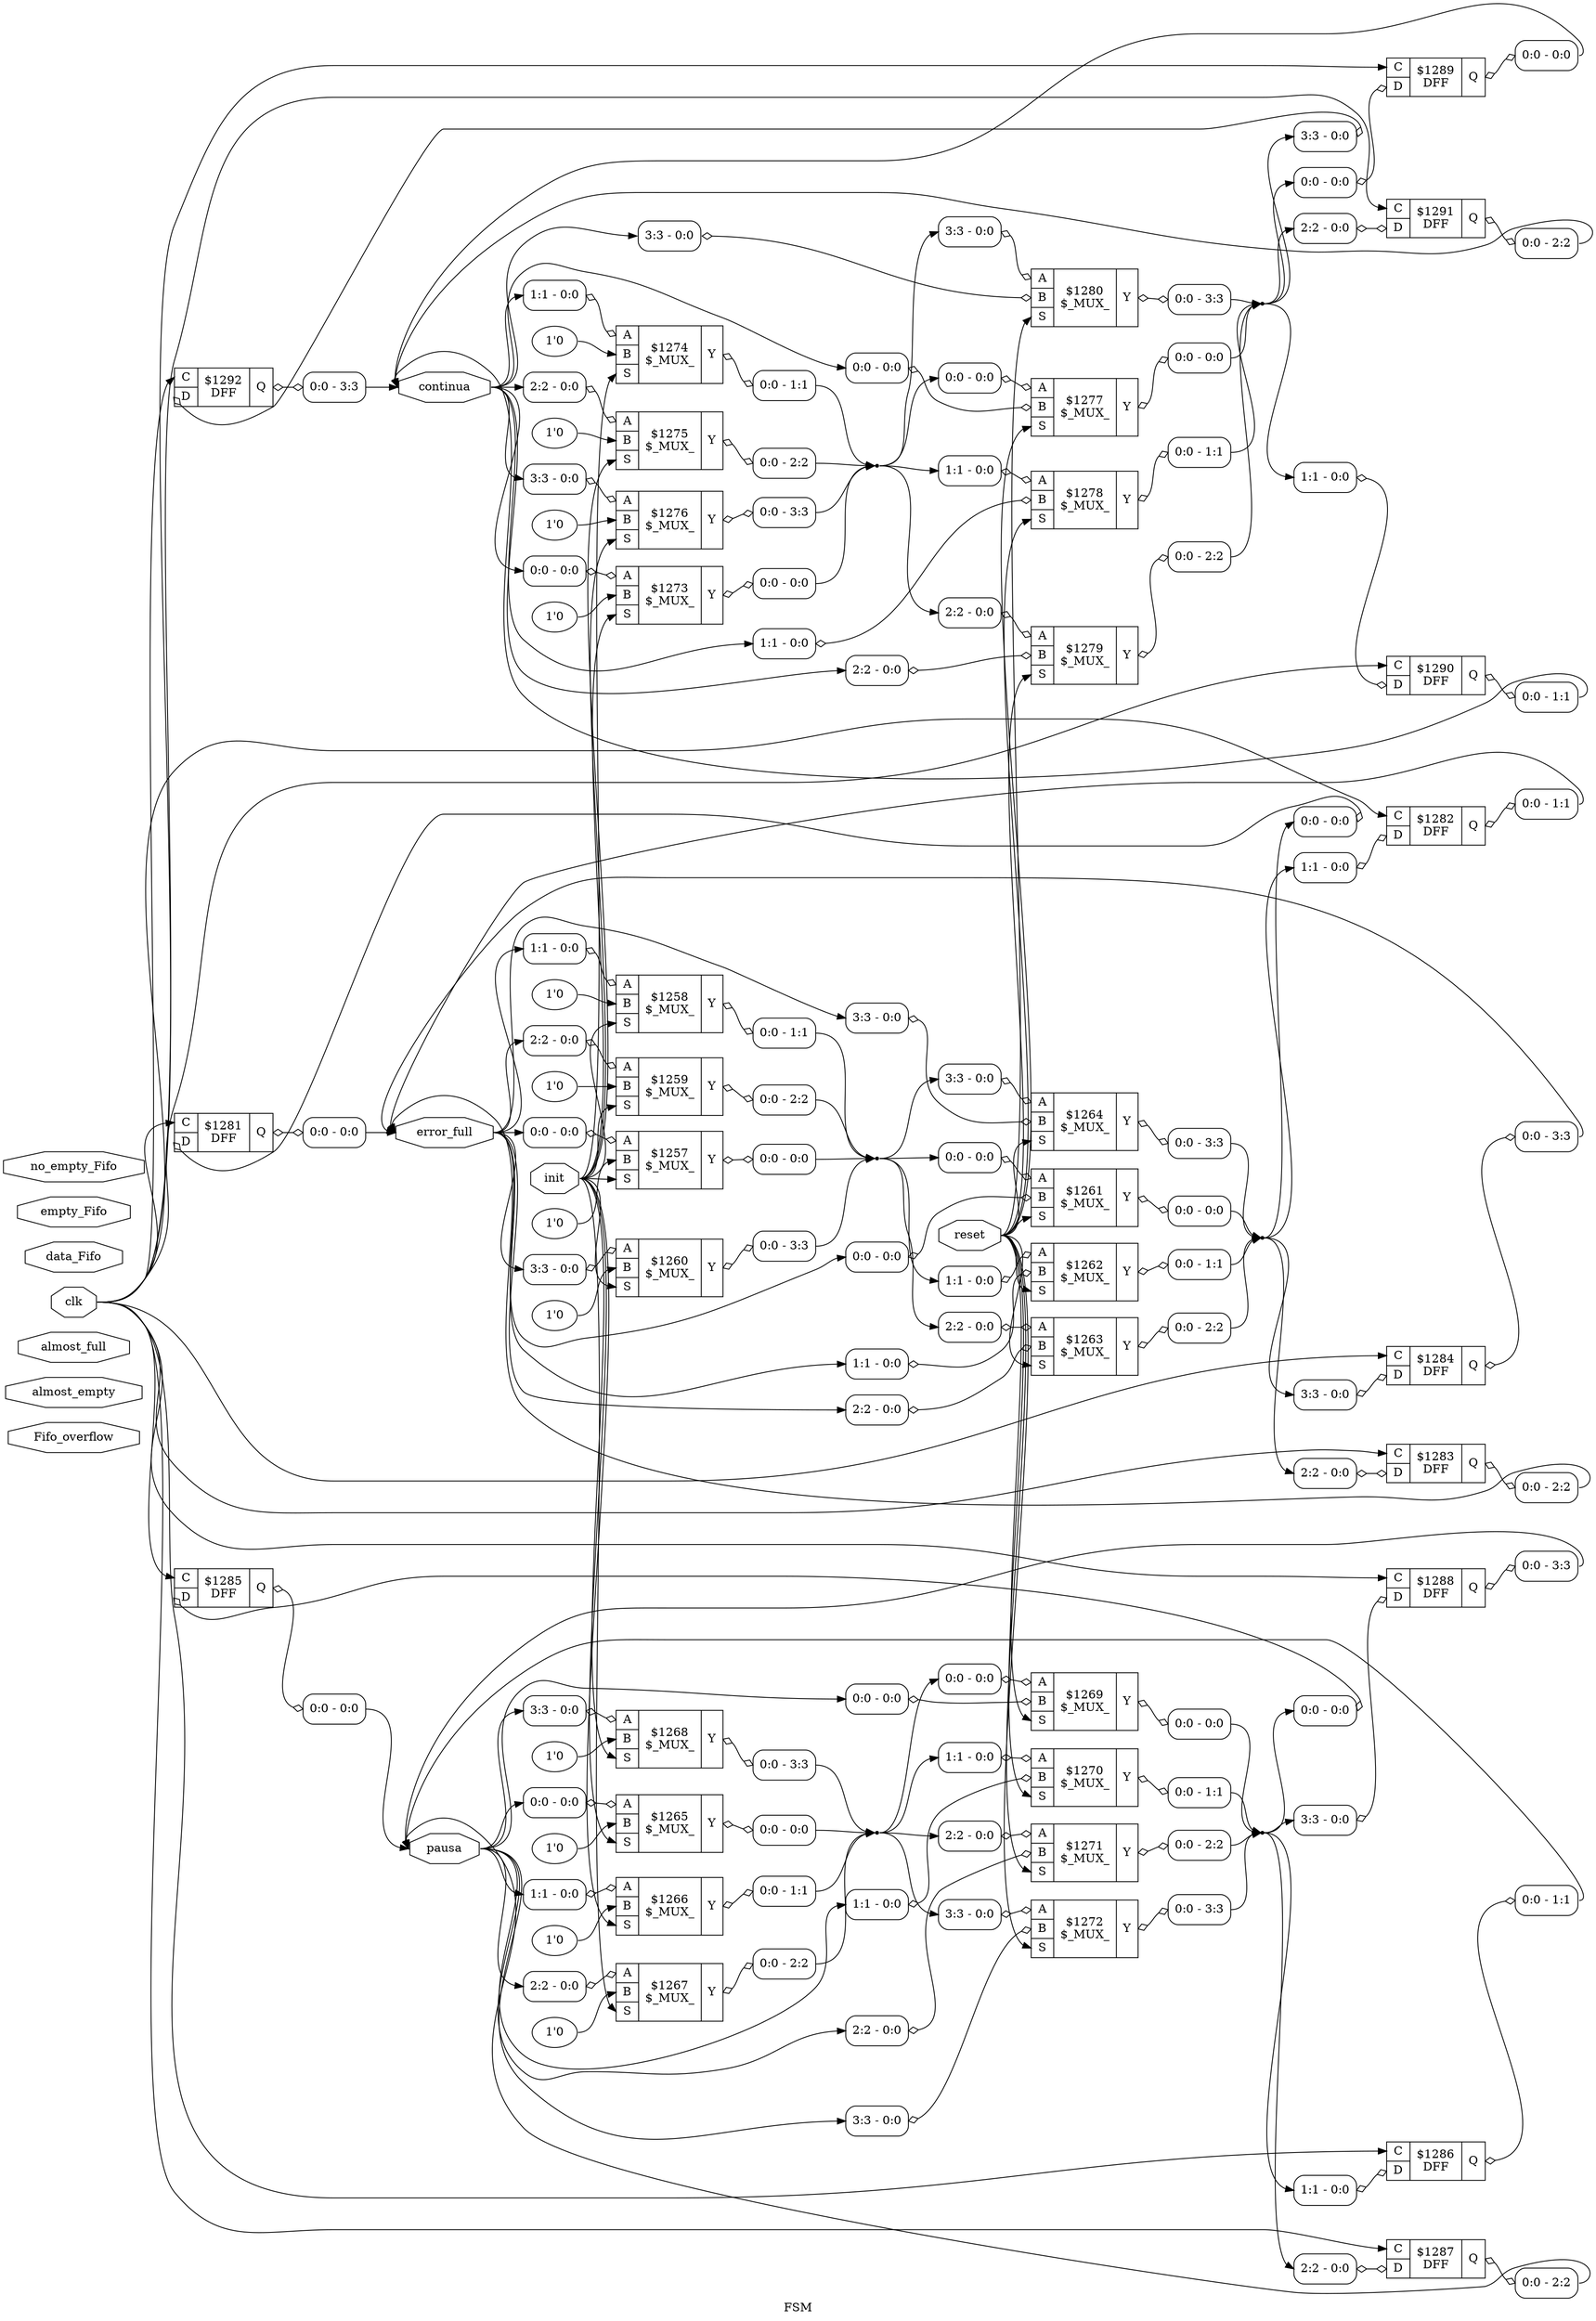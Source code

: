 digraph "FSM" {
label="FSM";
rankdir="LR";
remincross=true;
n8 [ shape=octagon, label="Fifo_overflow", color="black", fontcolor="black" ];
n9 [ shape=octagon, label="almost_empty", color="black", fontcolor="black" ];
n10 [ shape=octagon, label="almost_full", color="black", fontcolor="black" ];
n11 [ shape=octagon, label="clk", color="black", fontcolor="black" ];
n12 [ shape=octagon, label="continua", color="black", fontcolor="black" ];
n13 [ shape=octagon, label="data_Fifo", color="black", fontcolor="black" ];
n14 [ shape=octagon, label="empty_Fifo", color="black", fontcolor="black" ];
n15 [ shape=octagon, label="error_full", color="black", fontcolor="black" ];
n16 [ shape=octagon, label="init", color="black", fontcolor="black" ];
n17 [ shape=octagon, label="no_empty_Fifo", color="black", fontcolor="black" ];
n18 [ shape=octagon, label="pausa", color="black", fontcolor="black" ];
n19 [ shape=octagon, label="reset", color="black", fontcolor="black" ];
c23 [ shape=record, label="{{<p20> C|<p21> D}|$1292\nDFF|{<p22> Q}}" ];
x0 [ shape=record, style=rounded, label="<s0> 0:0 - 3:3 " ];
c23:p22:e -> x0:w [arrowhead=odiamond, arrowtail=odiamond, dir=both, color="black", label=""];
x1 [ shape=record, style=rounded, label="<s0> 3:3 - 0:0 " ];
x1:e -> c23:p21:w [arrowhead=odiamond, arrowtail=odiamond, dir=both, color="black", label=""];
v3 [ label="1'0" ];
c28 [ shape=record, label="{{<p24> A|<p25> B|<p26> S}|$1258\n$_MUX_|{<p27> Y}}" ];
x2 [ shape=record, style=rounded, label="<s0> 1:1 - 0:0 " ];
x2:e -> c28:p24:w [arrowhead=odiamond, arrowtail=odiamond, dir=both, color="black", label=""];
x4 [ shape=record, style=rounded, label="<s0> 0:0 - 1:1 " ];
c28:p27:e -> x4:w [arrowhead=odiamond, arrowtail=odiamond, dir=both, color="black", label=""];
v6 [ label="1'0" ];
c29 [ shape=record, label="{{<p24> A|<p25> B|<p26> S}|$1259\n$_MUX_|{<p27> Y}}" ];
x5 [ shape=record, style=rounded, label="<s0> 2:2 - 0:0 " ];
x5:e -> c29:p24:w [arrowhead=odiamond, arrowtail=odiamond, dir=both, color="black", label=""];
x7 [ shape=record, style=rounded, label="<s0> 0:0 - 2:2 " ];
c29:p27:e -> x7:w [arrowhead=odiamond, arrowtail=odiamond, dir=both, color="black", label=""];
v9 [ label="1'0" ];
c30 [ shape=record, label="{{<p24> A|<p25> B|<p26> S}|$1260\n$_MUX_|{<p27> Y}}" ];
x8 [ shape=record, style=rounded, label="<s0> 3:3 - 0:0 " ];
x8:e -> c30:p24:w [arrowhead=odiamond, arrowtail=odiamond, dir=both, color="black", label=""];
x10 [ shape=record, style=rounded, label="<s0> 0:0 - 3:3 " ];
c30:p27:e -> x10:w [arrowhead=odiamond, arrowtail=odiamond, dir=both, color="black", label=""];
c31 [ shape=record, label="{{<p24> A|<p25> B|<p26> S}|$1261\n$_MUX_|{<p27> Y}}" ];
x11 [ shape=record, style=rounded, label="<s0> 0:0 - 0:0 " ];
x11:e -> c31:p24:w [arrowhead=odiamond, arrowtail=odiamond, dir=both, color="black", label=""];
x12 [ shape=record, style=rounded, label="<s0> 0:0 - 0:0 " ];
x12:e -> c31:p25:w [arrowhead=odiamond, arrowtail=odiamond, dir=both, color="black", label=""];
x13 [ shape=record, style=rounded, label="<s0> 0:0 - 0:0 " ];
c31:p27:e -> x13:w [arrowhead=odiamond, arrowtail=odiamond, dir=both, color="black", label=""];
c32 [ shape=record, label="{{<p24> A|<p25> B|<p26> S}|$1262\n$_MUX_|{<p27> Y}}" ];
x14 [ shape=record, style=rounded, label="<s0> 1:1 - 0:0 " ];
x14:e -> c32:p24:w [arrowhead=odiamond, arrowtail=odiamond, dir=both, color="black", label=""];
x15 [ shape=record, style=rounded, label="<s0> 1:1 - 0:0 " ];
x15:e -> c32:p25:w [arrowhead=odiamond, arrowtail=odiamond, dir=both, color="black", label=""];
x16 [ shape=record, style=rounded, label="<s0> 0:0 - 1:1 " ];
c32:p27:e -> x16:w [arrowhead=odiamond, arrowtail=odiamond, dir=both, color="black", label=""];
c33 [ shape=record, label="{{<p24> A|<p25> B|<p26> S}|$1263\n$_MUX_|{<p27> Y}}" ];
x17 [ shape=record, style=rounded, label="<s0> 2:2 - 0:0 " ];
x17:e -> c33:p24:w [arrowhead=odiamond, arrowtail=odiamond, dir=both, color="black", label=""];
x18 [ shape=record, style=rounded, label="<s0> 2:2 - 0:0 " ];
x18:e -> c33:p25:w [arrowhead=odiamond, arrowtail=odiamond, dir=both, color="black", label=""];
x19 [ shape=record, style=rounded, label="<s0> 0:0 - 2:2 " ];
c33:p27:e -> x19:w [arrowhead=odiamond, arrowtail=odiamond, dir=both, color="black", label=""];
c34 [ shape=record, label="{{<p24> A|<p25> B|<p26> S}|$1264\n$_MUX_|{<p27> Y}}" ];
x20 [ shape=record, style=rounded, label="<s0> 3:3 - 0:0 " ];
x20:e -> c34:p24:w [arrowhead=odiamond, arrowtail=odiamond, dir=both, color="black", label=""];
x21 [ shape=record, style=rounded, label="<s0> 3:3 - 0:0 " ];
x21:e -> c34:p25:w [arrowhead=odiamond, arrowtail=odiamond, dir=both, color="black", label=""];
x22 [ shape=record, style=rounded, label="<s0> 0:0 - 3:3 " ];
c34:p27:e -> x22:w [arrowhead=odiamond, arrowtail=odiamond, dir=both, color="black", label=""];
v24 [ label="1'0" ];
c35 [ shape=record, label="{{<p24> A|<p25> B|<p26> S}|$1265\n$_MUX_|{<p27> Y}}" ];
x23 [ shape=record, style=rounded, label="<s0> 0:0 - 0:0 " ];
x23:e -> c35:p24:w [arrowhead=odiamond, arrowtail=odiamond, dir=both, color="black", label=""];
x25 [ shape=record, style=rounded, label="<s0> 0:0 - 0:0 " ];
c35:p27:e -> x25:w [arrowhead=odiamond, arrowtail=odiamond, dir=both, color="black", label=""];
v27 [ label="1'0" ];
c36 [ shape=record, label="{{<p24> A|<p25> B|<p26> S}|$1266\n$_MUX_|{<p27> Y}}" ];
x26 [ shape=record, style=rounded, label="<s0> 1:1 - 0:0 " ];
x26:e -> c36:p24:w [arrowhead=odiamond, arrowtail=odiamond, dir=both, color="black", label=""];
x28 [ shape=record, style=rounded, label="<s0> 0:0 - 1:1 " ];
c36:p27:e -> x28:w [arrowhead=odiamond, arrowtail=odiamond, dir=both, color="black", label=""];
v30 [ label="1'0" ];
c37 [ shape=record, label="{{<p24> A|<p25> B|<p26> S}|$1267\n$_MUX_|{<p27> Y}}" ];
x29 [ shape=record, style=rounded, label="<s0> 2:2 - 0:0 " ];
x29:e -> c37:p24:w [arrowhead=odiamond, arrowtail=odiamond, dir=both, color="black", label=""];
x31 [ shape=record, style=rounded, label="<s0> 0:0 - 2:2 " ];
c37:p27:e -> x31:w [arrowhead=odiamond, arrowtail=odiamond, dir=both, color="black", label=""];
v33 [ label="1'0" ];
c38 [ shape=record, label="{{<p24> A|<p25> B|<p26> S}|$1268\n$_MUX_|{<p27> Y}}" ];
x32 [ shape=record, style=rounded, label="<s0> 3:3 - 0:0 " ];
x32:e -> c38:p24:w [arrowhead=odiamond, arrowtail=odiamond, dir=both, color="black", label=""];
x34 [ shape=record, style=rounded, label="<s0> 0:0 - 3:3 " ];
c38:p27:e -> x34:w [arrowhead=odiamond, arrowtail=odiamond, dir=both, color="black", label=""];
c39 [ shape=record, label="{{<p24> A|<p25> B|<p26> S}|$1269\n$_MUX_|{<p27> Y}}" ];
x35 [ shape=record, style=rounded, label="<s0> 0:0 - 0:0 " ];
x35:e -> c39:p24:w [arrowhead=odiamond, arrowtail=odiamond, dir=both, color="black", label=""];
x36 [ shape=record, style=rounded, label="<s0> 0:0 - 0:0 " ];
x36:e -> c39:p25:w [arrowhead=odiamond, arrowtail=odiamond, dir=both, color="black", label=""];
x37 [ shape=record, style=rounded, label="<s0> 0:0 - 0:0 " ];
c39:p27:e -> x37:w [arrowhead=odiamond, arrowtail=odiamond, dir=both, color="black", label=""];
c40 [ shape=record, label="{{<p24> A|<p25> B|<p26> S}|$1270\n$_MUX_|{<p27> Y}}" ];
x38 [ shape=record, style=rounded, label="<s0> 1:1 - 0:0 " ];
x38:e -> c40:p24:w [arrowhead=odiamond, arrowtail=odiamond, dir=both, color="black", label=""];
x39 [ shape=record, style=rounded, label="<s0> 1:1 - 0:0 " ];
x39:e -> c40:p25:w [arrowhead=odiamond, arrowtail=odiamond, dir=both, color="black", label=""];
x40 [ shape=record, style=rounded, label="<s0> 0:0 - 1:1 " ];
c40:p27:e -> x40:w [arrowhead=odiamond, arrowtail=odiamond, dir=both, color="black", label=""];
c41 [ shape=record, label="{{<p24> A|<p25> B|<p26> S}|$1271\n$_MUX_|{<p27> Y}}" ];
x41 [ shape=record, style=rounded, label="<s0> 2:2 - 0:0 " ];
x41:e -> c41:p24:w [arrowhead=odiamond, arrowtail=odiamond, dir=both, color="black", label=""];
x42 [ shape=record, style=rounded, label="<s0> 2:2 - 0:0 " ];
x42:e -> c41:p25:w [arrowhead=odiamond, arrowtail=odiamond, dir=both, color="black", label=""];
x43 [ shape=record, style=rounded, label="<s0> 0:0 - 2:2 " ];
c41:p27:e -> x43:w [arrowhead=odiamond, arrowtail=odiamond, dir=both, color="black", label=""];
c42 [ shape=record, label="{{<p24> A|<p25> B|<p26> S}|$1272\n$_MUX_|{<p27> Y}}" ];
x44 [ shape=record, style=rounded, label="<s0> 3:3 - 0:0 " ];
x44:e -> c42:p24:w [arrowhead=odiamond, arrowtail=odiamond, dir=both, color="black", label=""];
x45 [ shape=record, style=rounded, label="<s0> 3:3 - 0:0 " ];
x45:e -> c42:p25:w [arrowhead=odiamond, arrowtail=odiamond, dir=both, color="black", label=""];
x46 [ shape=record, style=rounded, label="<s0> 0:0 - 3:3 " ];
c42:p27:e -> x46:w [arrowhead=odiamond, arrowtail=odiamond, dir=both, color="black", label=""];
v48 [ label="1'0" ];
c43 [ shape=record, label="{{<p24> A|<p25> B|<p26> S}|$1273\n$_MUX_|{<p27> Y}}" ];
x47 [ shape=record, style=rounded, label="<s0> 0:0 - 0:0 " ];
x47:e -> c43:p24:w [arrowhead=odiamond, arrowtail=odiamond, dir=both, color="black", label=""];
x49 [ shape=record, style=rounded, label="<s0> 0:0 - 0:0 " ];
c43:p27:e -> x49:w [arrowhead=odiamond, arrowtail=odiamond, dir=both, color="black", label=""];
v51 [ label="1'0" ];
c44 [ shape=record, label="{{<p24> A|<p25> B|<p26> S}|$1274\n$_MUX_|{<p27> Y}}" ];
x50 [ shape=record, style=rounded, label="<s0> 1:1 - 0:0 " ];
x50:e -> c44:p24:w [arrowhead=odiamond, arrowtail=odiamond, dir=both, color="black", label=""];
x52 [ shape=record, style=rounded, label="<s0> 0:0 - 1:1 " ];
c44:p27:e -> x52:w [arrowhead=odiamond, arrowtail=odiamond, dir=both, color="black", label=""];
v54 [ label="1'0" ];
c45 [ shape=record, label="{{<p24> A|<p25> B|<p26> S}|$1275\n$_MUX_|{<p27> Y}}" ];
x53 [ shape=record, style=rounded, label="<s0> 2:2 - 0:0 " ];
x53:e -> c45:p24:w [arrowhead=odiamond, arrowtail=odiamond, dir=both, color="black", label=""];
x55 [ shape=record, style=rounded, label="<s0> 0:0 - 2:2 " ];
c45:p27:e -> x55:w [arrowhead=odiamond, arrowtail=odiamond, dir=both, color="black", label=""];
v57 [ label="1'0" ];
c46 [ shape=record, label="{{<p24> A|<p25> B|<p26> S}|$1276\n$_MUX_|{<p27> Y}}" ];
x56 [ shape=record, style=rounded, label="<s0> 3:3 - 0:0 " ];
x56:e -> c46:p24:w [arrowhead=odiamond, arrowtail=odiamond, dir=both, color="black", label=""];
x58 [ shape=record, style=rounded, label="<s0> 0:0 - 3:3 " ];
c46:p27:e -> x58:w [arrowhead=odiamond, arrowtail=odiamond, dir=both, color="black", label=""];
c47 [ shape=record, label="{{<p24> A|<p25> B|<p26> S}|$1277\n$_MUX_|{<p27> Y}}" ];
x59 [ shape=record, style=rounded, label="<s0> 0:0 - 0:0 " ];
x59:e -> c47:p24:w [arrowhead=odiamond, arrowtail=odiamond, dir=both, color="black", label=""];
x60 [ shape=record, style=rounded, label="<s0> 0:0 - 0:0 " ];
x60:e -> c47:p25:w [arrowhead=odiamond, arrowtail=odiamond, dir=both, color="black", label=""];
x61 [ shape=record, style=rounded, label="<s0> 0:0 - 0:0 " ];
c47:p27:e -> x61:w [arrowhead=odiamond, arrowtail=odiamond, dir=both, color="black", label=""];
c48 [ shape=record, label="{{<p24> A|<p25> B|<p26> S}|$1278\n$_MUX_|{<p27> Y}}" ];
x62 [ shape=record, style=rounded, label="<s0> 1:1 - 0:0 " ];
x62:e -> c48:p24:w [arrowhead=odiamond, arrowtail=odiamond, dir=both, color="black", label=""];
x63 [ shape=record, style=rounded, label="<s0> 1:1 - 0:0 " ];
x63:e -> c48:p25:w [arrowhead=odiamond, arrowtail=odiamond, dir=both, color="black", label=""];
x64 [ shape=record, style=rounded, label="<s0> 0:0 - 1:1 " ];
c48:p27:e -> x64:w [arrowhead=odiamond, arrowtail=odiamond, dir=both, color="black", label=""];
c49 [ shape=record, label="{{<p24> A|<p25> B|<p26> S}|$1279\n$_MUX_|{<p27> Y}}" ];
x65 [ shape=record, style=rounded, label="<s0> 2:2 - 0:0 " ];
x65:e -> c49:p24:w [arrowhead=odiamond, arrowtail=odiamond, dir=both, color="black", label=""];
x66 [ shape=record, style=rounded, label="<s0> 2:2 - 0:0 " ];
x66:e -> c49:p25:w [arrowhead=odiamond, arrowtail=odiamond, dir=both, color="black", label=""];
x67 [ shape=record, style=rounded, label="<s0> 0:0 - 2:2 " ];
c49:p27:e -> x67:w [arrowhead=odiamond, arrowtail=odiamond, dir=both, color="black", label=""];
c50 [ shape=record, label="{{<p24> A|<p25> B|<p26> S}|$1280\n$_MUX_|{<p27> Y}}" ];
x68 [ shape=record, style=rounded, label="<s0> 3:3 - 0:0 " ];
x68:e -> c50:p24:w [arrowhead=odiamond, arrowtail=odiamond, dir=both, color="black", label=""];
x69 [ shape=record, style=rounded, label="<s0> 3:3 - 0:0 " ];
x69:e -> c50:p25:w [arrowhead=odiamond, arrowtail=odiamond, dir=both, color="black", label=""];
x70 [ shape=record, style=rounded, label="<s0> 0:0 - 3:3 " ];
c50:p27:e -> x70:w [arrowhead=odiamond, arrowtail=odiamond, dir=both, color="black", label=""];
v72 [ label="1'0" ];
c51 [ shape=record, label="{{<p24> A|<p25> B|<p26> S}|$1257\n$_MUX_|{<p27> Y}}" ];
x71 [ shape=record, style=rounded, label="<s0> 0:0 - 0:0 " ];
x71:e -> c51:p24:w [arrowhead=odiamond, arrowtail=odiamond, dir=both, color="black", label=""];
x73 [ shape=record, style=rounded, label="<s0> 0:0 - 0:0 " ];
c51:p27:e -> x73:w [arrowhead=odiamond, arrowtail=odiamond, dir=both, color="black", label=""];
c52 [ shape=record, label="{{<p20> C|<p21> D}|$1281\nDFF|{<p22> Q}}" ];
x74 [ shape=record, style=rounded, label="<s0> 0:0 - 0:0 " ];
c52:p22:e -> x74:w [arrowhead=odiamond, arrowtail=odiamond, dir=both, color="black", label=""];
x75 [ shape=record, style=rounded, label="<s0> 0:0 - 0:0 " ];
x75:e -> c52:p21:w [arrowhead=odiamond, arrowtail=odiamond, dir=both, color="black", label=""];
c53 [ shape=record, label="{{<p20> C|<p21> D}|$1282\nDFF|{<p22> Q}}" ];
x76 [ shape=record, style=rounded, label="<s0> 0:0 - 1:1 " ];
c53:p22:e -> x76:w [arrowhead=odiamond, arrowtail=odiamond, dir=both, color="black", label=""];
x77 [ shape=record, style=rounded, label="<s0> 1:1 - 0:0 " ];
x77:e -> c53:p21:w [arrowhead=odiamond, arrowtail=odiamond, dir=both, color="black", label=""];
c54 [ shape=record, label="{{<p20> C|<p21> D}|$1283\nDFF|{<p22> Q}}" ];
x78 [ shape=record, style=rounded, label="<s0> 0:0 - 2:2 " ];
c54:p22:e -> x78:w [arrowhead=odiamond, arrowtail=odiamond, dir=both, color="black", label=""];
x79 [ shape=record, style=rounded, label="<s0> 2:2 - 0:0 " ];
x79:e -> c54:p21:w [arrowhead=odiamond, arrowtail=odiamond, dir=both, color="black", label=""];
c55 [ shape=record, label="{{<p20> C|<p21> D}|$1284\nDFF|{<p22> Q}}" ];
x80 [ shape=record, style=rounded, label="<s0> 0:0 - 3:3 " ];
c55:p22:e -> x80:w [arrowhead=odiamond, arrowtail=odiamond, dir=both, color="black", label=""];
x81 [ shape=record, style=rounded, label="<s0> 3:3 - 0:0 " ];
x81:e -> c55:p21:w [arrowhead=odiamond, arrowtail=odiamond, dir=both, color="black", label=""];
c56 [ shape=record, label="{{<p20> C|<p21> D}|$1285\nDFF|{<p22> Q}}" ];
x82 [ shape=record, style=rounded, label="<s0> 0:0 - 0:0 " ];
c56:p22:e -> x82:w [arrowhead=odiamond, arrowtail=odiamond, dir=both, color="black", label=""];
x83 [ shape=record, style=rounded, label="<s0> 0:0 - 0:0 " ];
x83:e -> c56:p21:w [arrowhead=odiamond, arrowtail=odiamond, dir=both, color="black", label=""];
c57 [ shape=record, label="{{<p20> C|<p21> D}|$1286\nDFF|{<p22> Q}}" ];
x84 [ shape=record, style=rounded, label="<s0> 0:0 - 1:1 " ];
c57:p22:e -> x84:w [arrowhead=odiamond, arrowtail=odiamond, dir=both, color="black", label=""];
x85 [ shape=record, style=rounded, label="<s0> 1:1 - 0:0 " ];
x85:e -> c57:p21:w [arrowhead=odiamond, arrowtail=odiamond, dir=both, color="black", label=""];
c58 [ shape=record, label="{{<p20> C|<p21> D}|$1287\nDFF|{<p22> Q}}" ];
x86 [ shape=record, style=rounded, label="<s0> 0:0 - 2:2 " ];
c58:p22:e -> x86:w [arrowhead=odiamond, arrowtail=odiamond, dir=both, color="black", label=""];
x87 [ shape=record, style=rounded, label="<s0> 2:2 - 0:0 " ];
x87:e -> c58:p21:w [arrowhead=odiamond, arrowtail=odiamond, dir=both, color="black", label=""];
c59 [ shape=record, label="{{<p20> C|<p21> D}|$1288\nDFF|{<p22> Q}}" ];
x88 [ shape=record, style=rounded, label="<s0> 0:0 - 3:3 " ];
c59:p22:e -> x88:w [arrowhead=odiamond, arrowtail=odiamond, dir=both, color="black", label=""];
x89 [ shape=record, style=rounded, label="<s0> 3:3 - 0:0 " ];
x89:e -> c59:p21:w [arrowhead=odiamond, arrowtail=odiamond, dir=both, color="black", label=""];
c60 [ shape=record, label="{{<p20> C|<p21> D}|$1289\nDFF|{<p22> Q}}" ];
x90 [ shape=record, style=rounded, label="<s0> 0:0 - 0:0 " ];
c60:p22:e -> x90:w [arrowhead=odiamond, arrowtail=odiamond, dir=both, color="black", label=""];
x91 [ shape=record, style=rounded, label="<s0> 0:0 - 0:0 " ];
x91:e -> c60:p21:w [arrowhead=odiamond, arrowtail=odiamond, dir=both, color="black", label=""];
c61 [ shape=record, label="{{<p20> C|<p21> D}|$1290\nDFF|{<p22> Q}}" ];
x92 [ shape=record, style=rounded, label="<s0> 0:0 - 1:1 " ];
c61:p22:e -> x92:w [arrowhead=odiamond, arrowtail=odiamond, dir=both, color="black", label=""];
x93 [ shape=record, style=rounded, label="<s0> 1:1 - 0:0 " ];
x93:e -> c61:p21:w [arrowhead=odiamond, arrowtail=odiamond, dir=both, color="black", label=""];
c62 [ shape=record, label="{{<p20> C|<p21> D}|$1291\nDFF|{<p22> Q}}" ];
x94 [ shape=record, style=rounded, label="<s0> 0:0 - 2:2 " ];
c62:p22:e -> x94:w [arrowhead=odiamond, arrowtail=odiamond, dir=both, color="black", label=""];
x95 [ shape=record, style=rounded, label="<s0> 2:2 - 0:0 " ];
x95:e -> c62:p21:w [arrowhead=odiamond, arrowtail=odiamond, dir=both, color="black", label=""];
n11:e -> c23:p20:w [color="black", label=""];
n11:e -> c52:p20:w [color="black", label=""];
n11:e -> c53:p20:w [color="black", label=""];
n11:e -> c54:p20:w [color="black", label=""];
n11:e -> c55:p20:w [color="black", label=""];
n11:e -> c56:p20:w [color="black", label=""];
n11:e -> c57:p20:w [color="black", label=""];
n11:e -> c58:p20:w [color="black", label=""];
n11:e -> c59:p20:w [color="black", label=""];
n11:e -> c60:p20:w [color="black", label=""];
n11:e -> c61:p20:w [color="black", label=""];
n11:e -> c62:p20:w [color="black", label=""];
x0:s0:e -> n12:w [color="black", label=""];
x90:s0:e -> n12:w [color="black", label=""];
x92:s0:e -> n12:w [color="black", label=""];
x94:s0:e -> n12:w [color="black", label=""];
n12:e -> x47:s0:w [color="black", label=""];
n12:e -> x50:s0:w [color="black", label=""];
n12:e -> x53:s0:w [color="black", label=""];
n12:e -> x56:s0:w [color="black", label=""];
n12:e -> x60:s0:w [color="black", label=""];
n12:e -> x63:s0:w [color="black", label=""];
n12:e -> x66:s0:w [color="black", label=""];
n12:e -> x69:s0:w [color="black", label=""];
x74:s0:e -> n15:w [color="black", label=""];
x76:s0:e -> n15:w [color="black", label=""];
x78:s0:e -> n15:w [color="black", label=""];
x80:s0:e -> n15:w [color="black", label=""];
n15:e -> x12:s0:w [color="black", label=""];
n15:e -> x15:s0:w [color="black", label=""];
n15:e -> x18:s0:w [color="black", label=""];
n15:e -> x21:s0:w [color="black", label=""];
n15:e -> x2:s0:w [color="black", label=""];
n15:e -> x5:s0:w [color="black", label=""];
n15:e -> x71:s0:w [color="black", label=""];
n15:e -> x8:s0:w [color="black", label=""];
n16:e -> c28:p26:w [color="black", label=""];
n16:e -> c29:p26:w [color="black", label=""];
n16:e -> c30:p26:w [color="black", label=""];
n16:e -> c35:p26:w [color="black", label=""];
n16:e -> c36:p26:w [color="black", label=""];
n16:e -> c37:p26:w [color="black", label=""];
n16:e -> c38:p26:w [color="black", label=""];
n16:e -> c43:p26:w [color="black", label=""];
n16:e -> c44:p26:w [color="black", label=""];
n16:e -> c45:p26:w [color="black", label=""];
n16:e -> c46:p26:w [color="black", label=""];
n16:e -> c51:p26:w [color="black", label=""];
x82:s0:e -> n18:w [color="black", label=""];
x84:s0:e -> n18:w [color="black", label=""];
x86:s0:e -> n18:w [color="black", label=""];
x88:s0:e -> n18:w [color="black", label=""];
n18:e -> x23:s0:w [color="black", label=""];
n18:e -> x26:s0:w [color="black", label=""];
n18:e -> x29:s0:w [color="black", label=""];
n18:e -> x32:s0:w [color="black", label=""];
n18:e -> x36:s0:w [color="black", label=""];
n18:e -> x39:s0:w [color="black", label=""];
n18:e -> x42:s0:w [color="black", label=""];
n18:e -> x45:s0:w [color="black", label=""];
n19:e -> c31:p26:w [color="black", label=""];
n19:e -> c32:p26:w [color="black", label=""];
n19:e -> c33:p26:w [color="black", label=""];
n19:e -> c34:p26:w [color="black", label=""];
n19:e -> c39:p26:w [color="black", label=""];
n19:e -> c40:p26:w [color="black", label=""];
n19:e -> c41:p26:w [color="black", label=""];
n19:e -> c42:p26:w [color="black", label=""];
n19:e -> c47:p26:w [color="black", label=""];
n19:e -> c48:p26:w [color="black", label=""];
n19:e -> c49:p26:w [color="black", label=""];
n19:e -> c50:p26:w [color="black", label=""];
n2 [ shape=point ];
x61:s0:e -> n2:w [color="black", label=""];
x64:s0:e -> n2:w [color="black", label=""];
x67:s0:e -> n2:w [color="black", label=""];
x70:s0:e -> n2:w [color="black", label=""];
n2:e -> x1:s0:w [color="black", label=""];
n2:e -> x91:s0:w [color="black", label=""];
n2:e -> x93:s0:w [color="black", label=""];
n2:e -> x95:s0:w [color="black", label=""];
n3 [ shape=point ];
x13:s0:e -> n3:w [color="black", label=""];
x16:s0:e -> n3:w [color="black", label=""];
x19:s0:e -> n3:w [color="black", label=""];
x22:s0:e -> n3:w [color="black", label=""];
n3:e -> x75:s0:w [color="black", label=""];
n3:e -> x77:s0:w [color="black", label=""];
n3:e -> x79:s0:w [color="black", label=""];
n3:e -> x81:s0:w [color="black", label=""];
n4 [ shape=point ];
x37:s0:e -> n4:w [color="black", label=""];
x40:s0:e -> n4:w [color="black", label=""];
x43:s0:e -> n4:w [color="black", label=""];
x46:s0:e -> n4:w [color="black", label=""];
n4:e -> x83:s0:w [color="black", label=""];
n4:e -> x85:s0:w [color="black", label=""];
n4:e -> x87:s0:w [color="black", label=""];
n4:e -> x89:s0:w [color="black", label=""];
n5 [ shape=point ];
x10:s0:e -> n5:w [color="black", label=""];
x4:s0:e -> n5:w [color="black", label=""];
x73:s0:e -> n5:w [color="black", label=""];
x7:s0:e -> n5:w [color="black", label=""];
n5:e -> x11:s0:w [color="black", label=""];
n5:e -> x14:s0:w [color="black", label=""];
n5:e -> x17:s0:w [color="black", label=""];
n5:e -> x20:s0:w [color="black", label=""];
n6 [ shape=point ];
x25:s0:e -> n6:w [color="black", label=""];
x28:s0:e -> n6:w [color="black", label=""];
x31:s0:e -> n6:w [color="black", label=""];
x34:s0:e -> n6:w [color="black", label=""];
n6:e -> x35:s0:w [color="black", label=""];
n6:e -> x38:s0:w [color="black", label=""];
n6:e -> x41:s0:w [color="black", label=""];
n6:e -> x44:s0:w [color="black", label=""];
n7 [ shape=point ];
x49:s0:e -> n7:w [color="black", label=""];
x52:s0:e -> n7:w [color="black", label=""];
x55:s0:e -> n7:w [color="black", label=""];
x58:s0:e -> n7:w [color="black", label=""];
n7:e -> x59:s0:w [color="black", label=""];
n7:e -> x62:s0:w [color="black", label=""];
n7:e -> x65:s0:w [color="black", label=""];
n7:e -> x68:s0:w [color="black", label=""];
v24:e -> c35:p25:w [color="black", label=""];
v27:e -> c36:p25:w [color="black", label=""];
v3:e -> c28:p25:w [color="black", label=""];
v30:e -> c37:p25:w [color="black", label=""];
v33:e -> c38:p25:w [color="black", label=""];
v48:e -> c43:p25:w [color="black", label=""];
v51:e -> c44:p25:w [color="black", label=""];
v54:e -> c45:p25:w [color="black", label=""];
v57:e -> c46:p25:w [color="black", label=""];
v6:e -> c29:p25:w [color="black", label=""];
v72:e -> c51:p25:w [color="black", label=""];
v9:e -> c30:p25:w [color="black", label=""];
}
